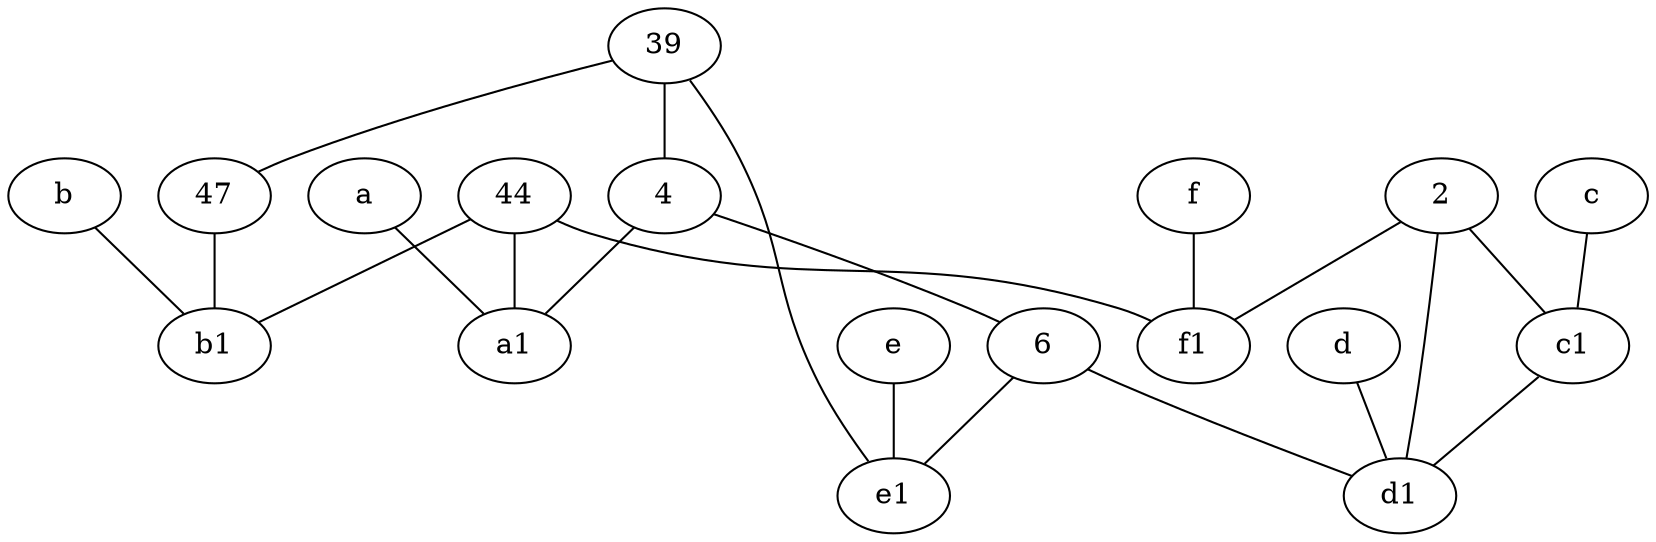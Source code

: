 graph {
	a1 [pos="8,3!"]
	44
	47
	f [pos="3,9!"]
	b1 [pos="9,4!"]
	6
	a [pos="8,2!"]
	d1 [pos="3,5!"]
	c [pos="4.5,2!"]
	4
	d [pos="2,5!"]
	e1 [pos="7,7!"]
	b [pos="10,4!"]
	39
	c1 [pos="4.5,3!"]
	f1 [pos="3,8!"]
	2
	e [pos="7,9!"]
	39 -- e1
	2 -- f1
	44 -- b1
	c -- c1
	a -- a1
	4 -- 6
	e -- e1
	39 -- 4
	c1 -- d1
	f -- f1
	d -- d1
	2 -- d1
	39 -- 47
	44 -- a1
	4 -- a1
	47 -- b1
	44 -- f1
	b -- b1
	6 -- d1
	6 -- e1
	2 -- c1
}
